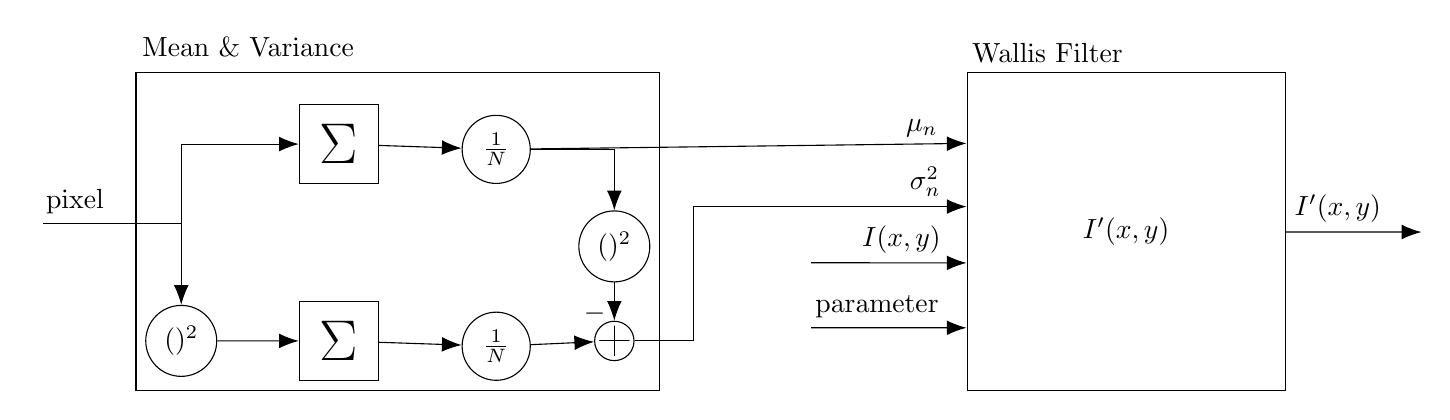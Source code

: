 % \tikzsetnextfilename{system-overview}

\tikzset{%
  do path picture/.style={%
    path picture={%
      \pgfpointdiff{\pgfpointanchor{path picture bounding box}{south west}}%
        {\pgfpointanchor{path picture bounding box}{north east}}%
      \pgfgetlastxy\x\y%
      \tikzset{x=\x/2,y=\y/2}%
      #1
    }
  },
  sin wave/.style={do path picture={    
    \draw [line cap=round] (-3/4,0)
      sin (-3/8,1/2) cos (0,0) sin (3/8,-1/2) cos (3/4,0);
  }},
  cross/.style={do path picture={    
    \draw [line cap=round] (-1,-1) -- (1,1) (-1,1) -- (1,-1);
  }},
  plus/.style={do path picture={    
    \draw [line cap=round] (-3/4,0) -- (3/4,0) (0,-3/4) -- (0,3/4);
  }}
}

\begin{tikzpicture}[
    rounded corners=0mm, 
]
    %coordinates
    \coordinate (wallis)    at (13,-4.135);
    \coordinate (sum0)      at (3,-1.5);
    \coordinate (sum1)      at (3,-4);
    \coordinate (plus2)     at (6.5,-3.75);
    \coordinate (square0)   at (1,-3.95);
    \coordinate (square1)   at (6.5,-2.75);
    \coordinate (divide0)   at (5,-1.5);
    \coordinate (divide1)   at (5,-4);

    %nodes
    \node[draw, fill=white, minimum width=4.04cm, minimum height=4.04cm, anchor=south, align=center, label={[xshift=-1cm, yshift=0cm]Wallis Filter}] (wallis) at (wallis) {$I'(x,y)$};
    \node[draw, fill=white, minimum width=1cm, minimum height=1cm, anchor=south, align=center] (sum0) at (sum0) {\huge $\Sigma$};
    \node[draw, fill=white, minimum width=1cm, minimum height=1cm, anchor=south, align=center] (sum1) at (sum1) {\huge $\Sigma$};
    \node [circle, draw, minimum width=0.5cm, minimum height=0.5cm, anchor=south, align=center, plus] (plus2) at (plus2) {};
    \node [circle, draw, minimum width=0.5cm, minimum height=0.5cm, anchor=south, align=center] (divide0) at (divide0) {$\frac{1}{N}$};
    \node [circle, draw, minimum width=0.5cm, minimum height=0.5cm, anchor=south, align=center] (divide1) at (divide1) {$\frac{1}{N}$};
    \node [circle, draw, minimum width=0.5cm, minimum height=0.5cm, anchor=south, align=center] (square0) at (square0) {$()^2$};
    \node [circle, draw, minimum width=0.5cm, minimum height=0.5cm, anchor=south, align=center] (square1) at (square1) {$()^2$};


    \node[draw,fit={($(sum0.north)+(0,8pt)$) (sum1) (plus2) (square0) (square1) (divide0) (divide1)}] {}; 
    \node[above,xshift=1.85cm,yshift=0cm] {Mean \& Variance};

    %path
    \path[draw,-{Latex[length=2.5mm]}] (-0.75,-2) node[above,xshift=0.4cm,yshift=0cm]{pixel} -- ++(1.75,0) |- (sum0.west);
    \path[draw,-{Latex[length=2.5mm]}] (-0.75,-2) -- ++(1.75,0) -- (square0);

    %mean
    \path[draw,-{Latex[length=2.5mm]}] (sum0) -- (divide0);
    \path[draw,-{Latex[length=2.5mm]}] (divide0) -| (square1);

    %variance
    \path[draw,-{Latex[length=2.5mm]}] (square0) -- (sum1);
    \path[draw,-{Latex[length=2.5mm]}] (sum1) -- (divide1);
    \path[draw,-{Latex[length=2.5mm]}] (divide1) -- (plus2);
    \path[draw,-{Latex[length=2.5mm]}] (square1) -- node[above,xshift=-0.25cm,yshift=-0.4cm] {$-$} (plus2);

    %wallis
    \path[draw,-{Latex[length=2.5mm]}] (divide0) -- node[above,xshift=2.2cm,yshift=0cm]{$\mu_n$} (wallis.151);
    \path[draw,-{Latex[length=2.5mm]}] (plus2) -- ++(1,0) |- node[above,xshift=2.95cm,yshift=0cm]{$\sigma_{n}^{2}$} (wallis.171);
    \path[draw,-{Latex[length=2.5mm]}] (9,-2.5) -- node[above,xshift=0.16cm,yshift=0cm]{$I(x,y)$} (wallis.191);
    \path[draw,-{Latex[length=2.5mm]}] (9,-3.325) -- node[above,xshift=-0.15cm,yshift=0cm]{parameter} (wallis.211);
    \path[draw,-{Latex[length=2.5mm]}] (wallis) -- node[above,xshift=-0.2cm,yshift=0cm]{$I'(x,y)$} (16.75,-2.11);




\end{tikzpicture}